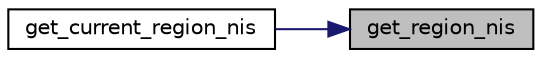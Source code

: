 digraph "get_region_nis"
{
 // LATEX_PDF_SIZE
  edge [fontname="Helvetica",fontsize="10",labelfontname="Helvetica",labelfontsize="10"];
  node [fontname="Helvetica",fontsize="10",shape=record];
  rankdir="RL";
  Node1 [label="get_region_nis",height=0.2,width=0.4,color="black", fillcolor="grey75", style="filled", fontcolor="black",tooltip=" "];
  Node1 -> Node2 [dir="back",color="midnightblue",fontsize="10",style="solid",fontname="Helvetica"];
  Node2 [label="get_current_region_nis",height=0.2,width=0.4,color="black", fillcolor="white", style="filled",URL="$d8/d88/region__table_8c.html#a7c1df0c1c144c34b4089f04c631c3127",tooltip="Gets the NIS of the current region."];
}
